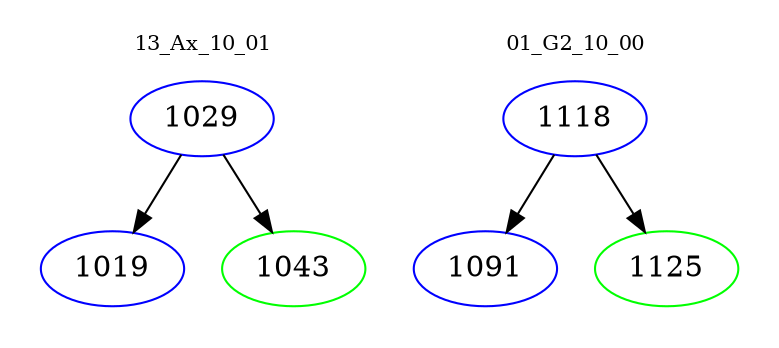 digraph{
subgraph cluster_0 {
color = white
label = "13_Ax_10_01";
fontsize=10;
T0_1029 [label="1029", color="blue"]
T0_1029 -> T0_1019 [color="black"]
T0_1019 [label="1019", color="blue"]
T0_1029 -> T0_1043 [color="black"]
T0_1043 [label="1043", color="green"]
}
subgraph cluster_1 {
color = white
label = "01_G2_10_00";
fontsize=10;
T1_1118 [label="1118", color="blue"]
T1_1118 -> T1_1091 [color="black"]
T1_1091 [label="1091", color="blue"]
T1_1118 -> T1_1125 [color="black"]
T1_1125 [label="1125", color="green"]
}
}
